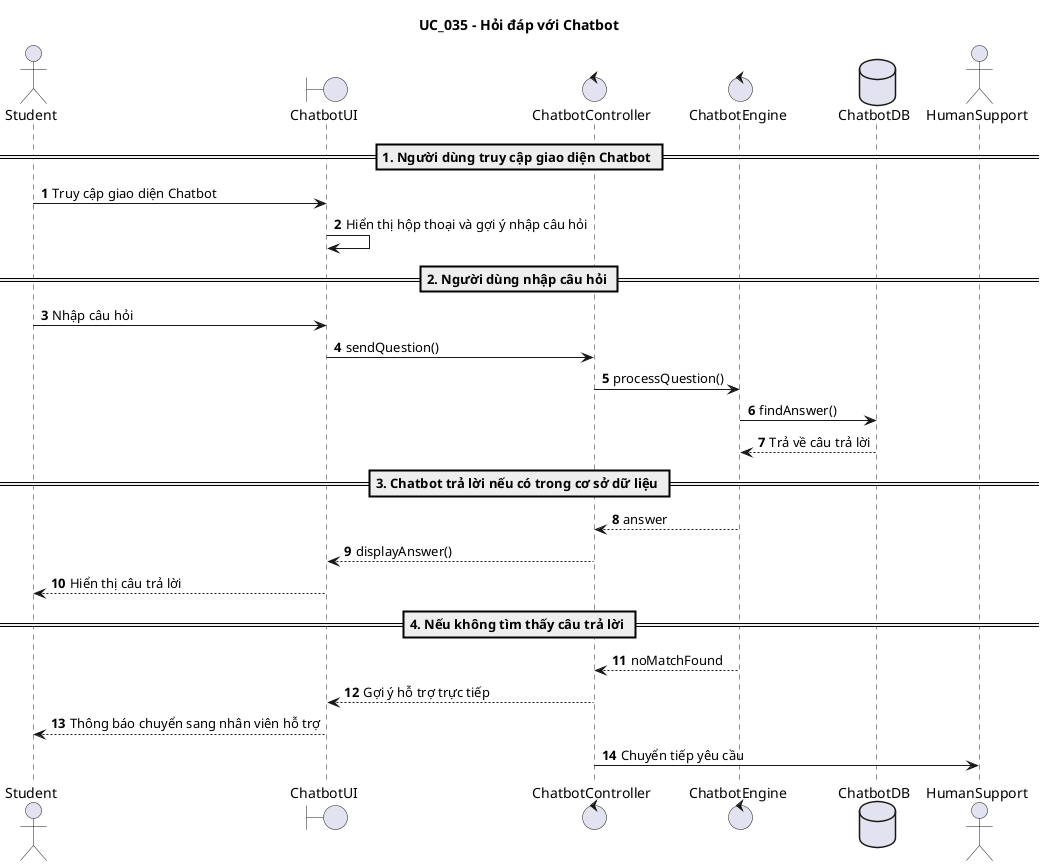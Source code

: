 @startuml
title UC_035 – Hỏi đáp với Chatbot

autonumber

actor Student
boundary ChatbotUI
control ChatbotController
control ChatbotEngine
database ChatbotDB
actor HumanSupport

== 1. Người dùng truy cập giao diện Chatbot ==

Student -> ChatbotUI : Truy cập giao diện Chatbot
ChatbotUI -> ChatbotUI : Hiển thị hộp thoại và gợi ý nhập câu hỏi

== 2. Người dùng nhập câu hỏi ==

Student -> ChatbotUI : Nhập câu hỏi
ChatbotUI -> ChatbotController : sendQuestion()
ChatbotController -> ChatbotEngine : processQuestion()
ChatbotEngine -> ChatbotDB : findAnswer()
ChatbotDB --> ChatbotEngine : Trả về câu trả lời

== 3. Chatbot trả lời nếu có trong cơ sở dữ liệu ==

ChatbotEngine --> ChatbotController : answer
ChatbotController --> ChatbotUI : displayAnswer()
ChatbotUI --> Student : Hiển thị câu trả lời

== 4. Nếu không tìm thấy câu trả lời ==

ChatbotEngine --> ChatbotController : noMatchFound
ChatbotController --> ChatbotUI : Gợi ý hỗ trợ trực tiếp
ChatbotUI --> Student : Thông báo chuyển sang nhân viên hỗ trợ
ChatbotController -> HumanSupport : Chuyển tiếp yêu cầu

@enduml
